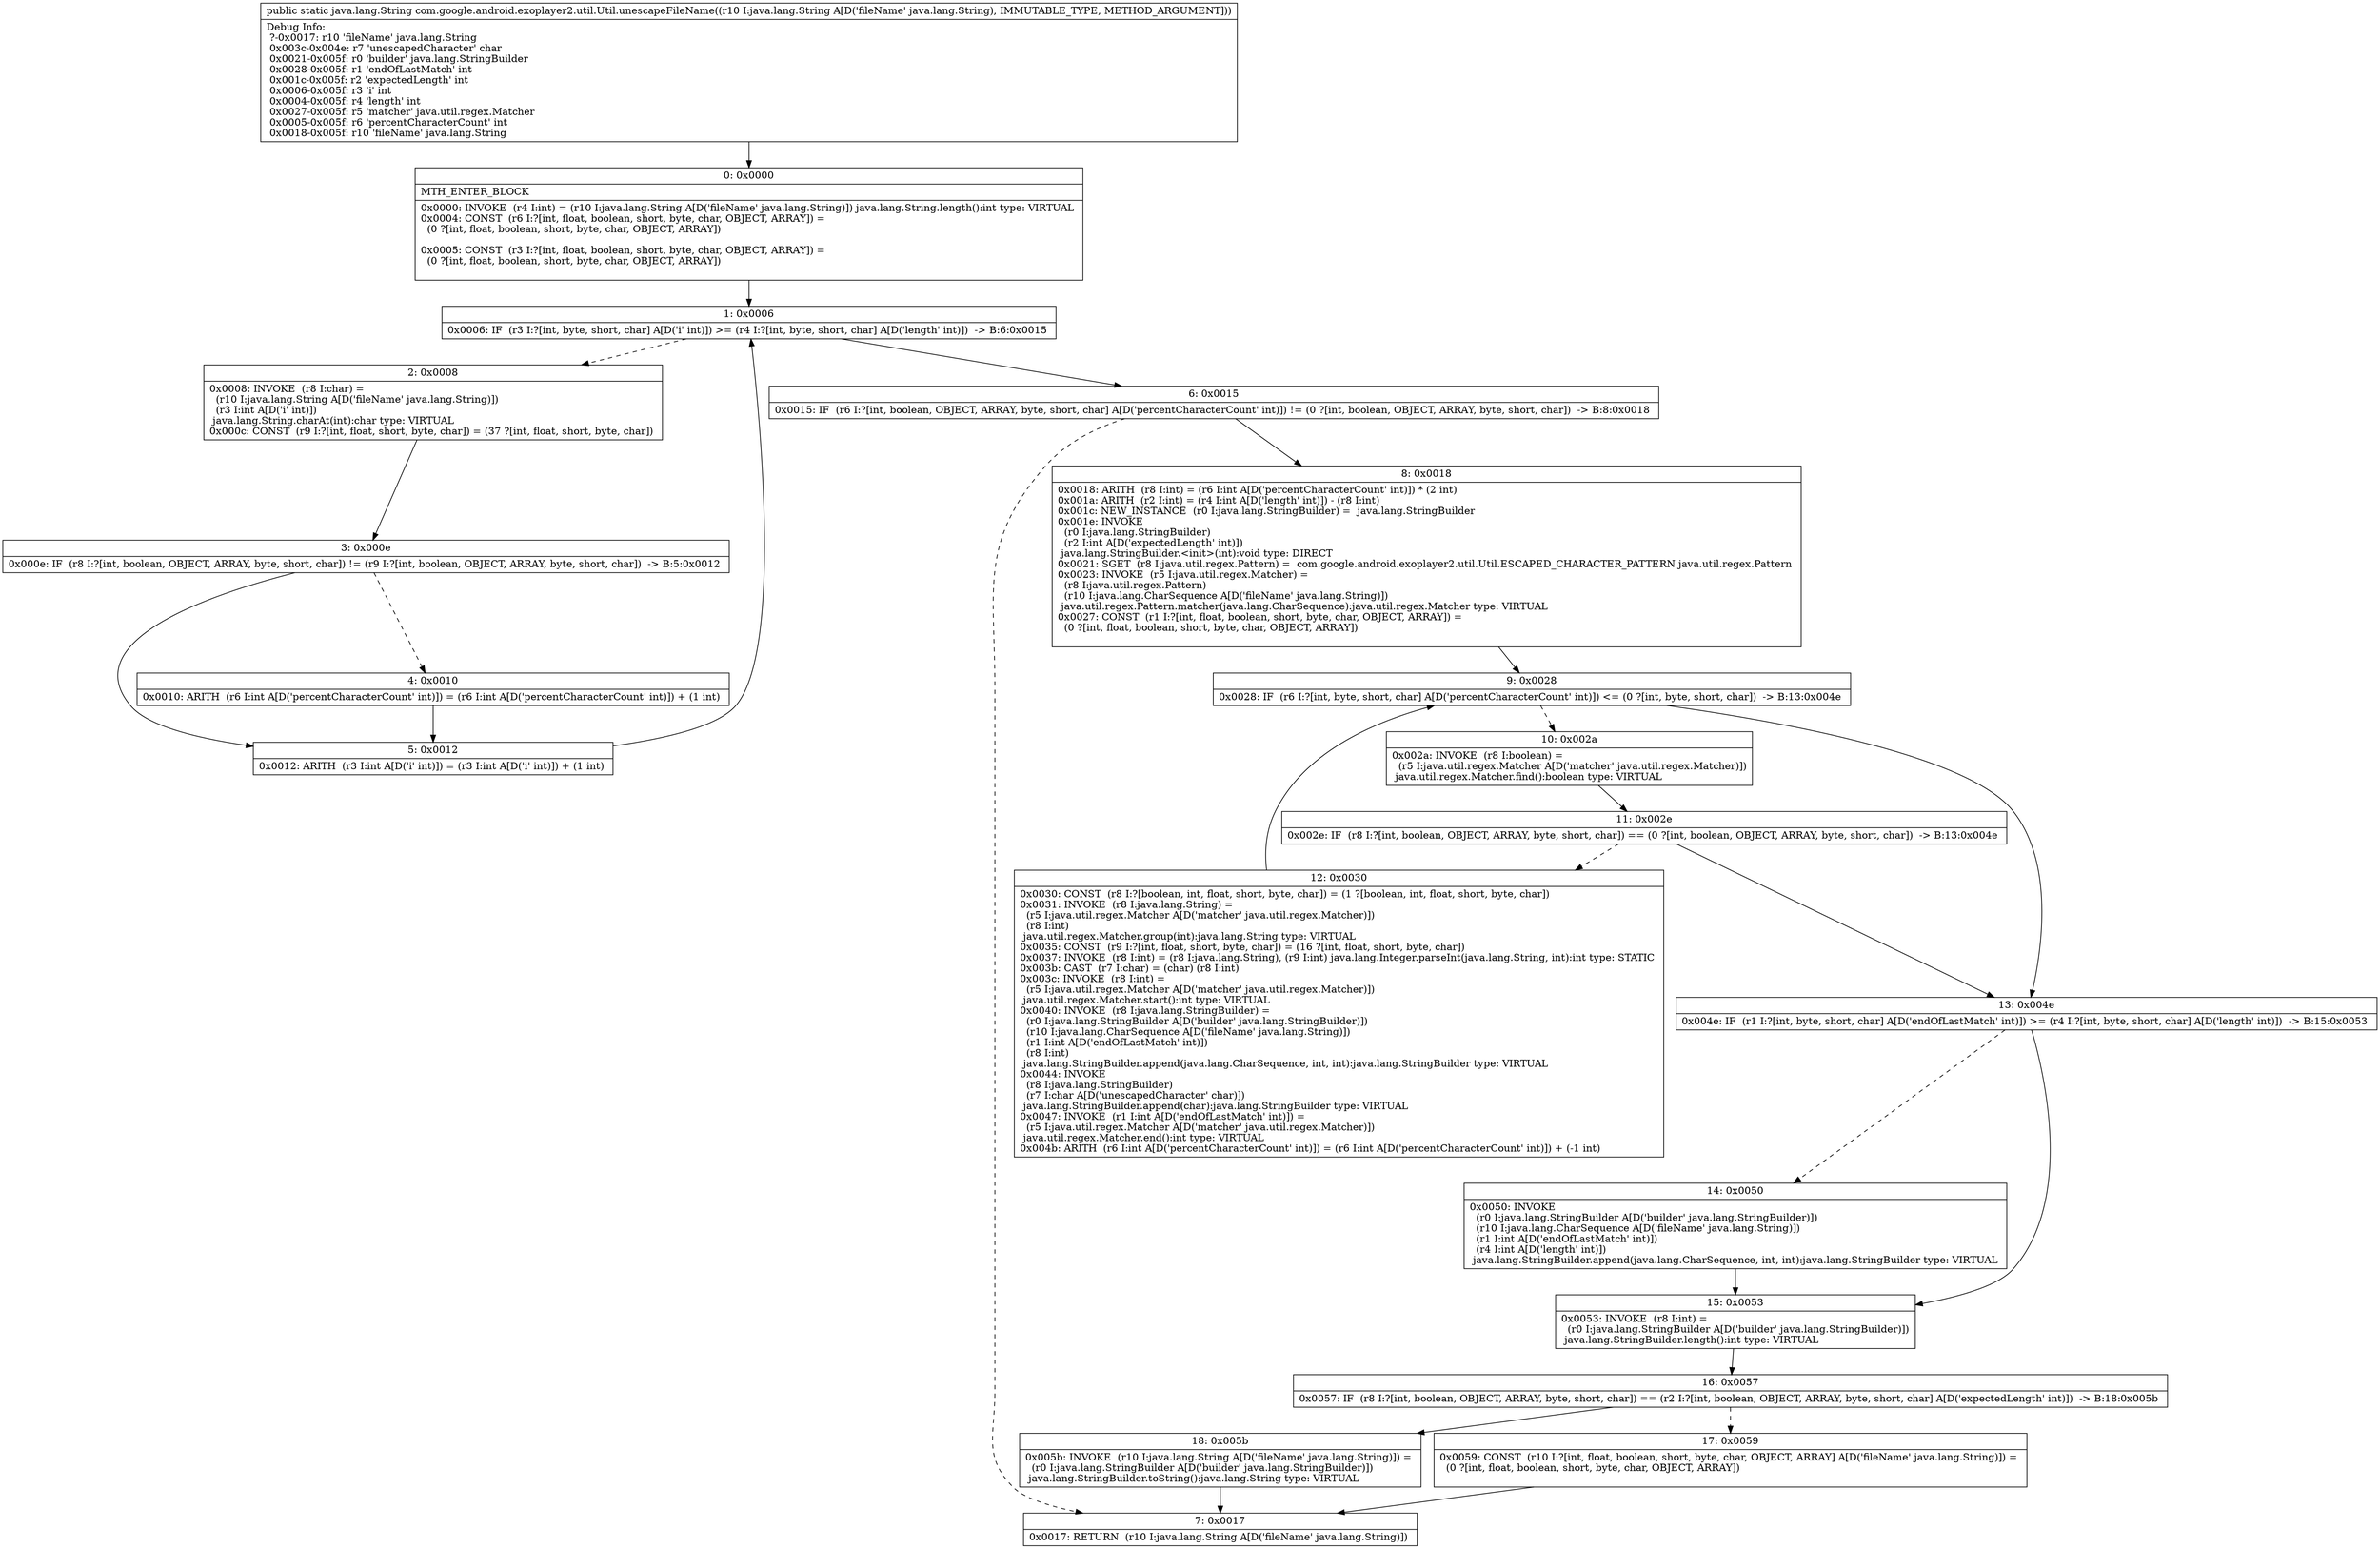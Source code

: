 digraph "CFG forcom.google.android.exoplayer2.util.Util.unescapeFileName(Ljava\/lang\/String;)Ljava\/lang\/String;" {
Node_0 [shape=record,label="{0\:\ 0x0000|MTH_ENTER_BLOCK\l|0x0000: INVOKE  (r4 I:int) = (r10 I:java.lang.String A[D('fileName' java.lang.String)]) java.lang.String.length():int type: VIRTUAL \l0x0004: CONST  (r6 I:?[int, float, boolean, short, byte, char, OBJECT, ARRAY]) = \l  (0 ?[int, float, boolean, short, byte, char, OBJECT, ARRAY])\l \l0x0005: CONST  (r3 I:?[int, float, boolean, short, byte, char, OBJECT, ARRAY]) = \l  (0 ?[int, float, boolean, short, byte, char, OBJECT, ARRAY])\l \l}"];
Node_1 [shape=record,label="{1\:\ 0x0006|0x0006: IF  (r3 I:?[int, byte, short, char] A[D('i' int)]) \>= (r4 I:?[int, byte, short, char] A[D('length' int)])  \-\> B:6:0x0015 \l}"];
Node_2 [shape=record,label="{2\:\ 0x0008|0x0008: INVOKE  (r8 I:char) = \l  (r10 I:java.lang.String A[D('fileName' java.lang.String)])\l  (r3 I:int A[D('i' int)])\l java.lang.String.charAt(int):char type: VIRTUAL \l0x000c: CONST  (r9 I:?[int, float, short, byte, char]) = (37 ?[int, float, short, byte, char]) \l}"];
Node_3 [shape=record,label="{3\:\ 0x000e|0x000e: IF  (r8 I:?[int, boolean, OBJECT, ARRAY, byte, short, char]) != (r9 I:?[int, boolean, OBJECT, ARRAY, byte, short, char])  \-\> B:5:0x0012 \l}"];
Node_4 [shape=record,label="{4\:\ 0x0010|0x0010: ARITH  (r6 I:int A[D('percentCharacterCount' int)]) = (r6 I:int A[D('percentCharacterCount' int)]) + (1 int) \l}"];
Node_5 [shape=record,label="{5\:\ 0x0012|0x0012: ARITH  (r3 I:int A[D('i' int)]) = (r3 I:int A[D('i' int)]) + (1 int) \l}"];
Node_6 [shape=record,label="{6\:\ 0x0015|0x0015: IF  (r6 I:?[int, boolean, OBJECT, ARRAY, byte, short, char] A[D('percentCharacterCount' int)]) != (0 ?[int, boolean, OBJECT, ARRAY, byte, short, char])  \-\> B:8:0x0018 \l}"];
Node_7 [shape=record,label="{7\:\ 0x0017|0x0017: RETURN  (r10 I:java.lang.String A[D('fileName' java.lang.String)]) \l}"];
Node_8 [shape=record,label="{8\:\ 0x0018|0x0018: ARITH  (r8 I:int) = (r6 I:int A[D('percentCharacterCount' int)]) * (2 int) \l0x001a: ARITH  (r2 I:int) = (r4 I:int A[D('length' int)]) \- (r8 I:int) \l0x001c: NEW_INSTANCE  (r0 I:java.lang.StringBuilder) =  java.lang.StringBuilder \l0x001e: INVOKE  \l  (r0 I:java.lang.StringBuilder)\l  (r2 I:int A[D('expectedLength' int)])\l java.lang.StringBuilder.\<init\>(int):void type: DIRECT \l0x0021: SGET  (r8 I:java.util.regex.Pattern) =  com.google.android.exoplayer2.util.Util.ESCAPED_CHARACTER_PATTERN java.util.regex.Pattern \l0x0023: INVOKE  (r5 I:java.util.regex.Matcher) = \l  (r8 I:java.util.regex.Pattern)\l  (r10 I:java.lang.CharSequence A[D('fileName' java.lang.String)])\l java.util.regex.Pattern.matcher(java.lang.CharSequence):java.util.regex.Matcher type: VIRTUAL \l0x0027: CONST  (r1 I:?[int, float, boolean, short, byte, char, OBJECT, ARRAY]) = \l  (0 ?[int, float, boolean, short, byte, char, OBJECT, ARRAY])\l \l}"];
Node_9 [shape=record,label="{9\:\ 0x0028|0x0028: IF  (r6 I:?[int, byte, short, char] A[D('percentCharacterCount' int)]) \<= (0 ?[int, byte, short, char])  \-\> B:13:0x004e \l}"];
Node_10 [shape=record,label="{10\:\ 0x002a|0x002a: INVOKE  (r8 I:boolean) = \l  (r5 I:java.util.regex.Matcher A[D('matcher' java.util.regex.Matcher)])\l java.util.regex.Matcher.find():boolean type: VIRTUAL \l}"];
Node_11 [shape=record,label="{11\:\ 0x002e|0x002e: IF  (r8 I:?[int, boolean, OBJECT, ARRAY, byte, short, char]) == (0 ?[int, boolean, OBJECT, ARRAY, byte, short, char])  \-\> B:13:0x004e \l}"];
Node_12 [shape=record,label="{12\:\ 0x0030|0x0030: CONST  (r8 I:?[boolean, int, float, short, byte, char]) = (1 ?[boolean, int, float, short, byte, char]) \l0x0031: INVOKE  (r8 I:java.lang.String) = \l  (r5 I:java.util.regex.Matcher A[D('matcher' java.util.regex.Matcher)])\l  (r8 I:int)\l java.util.regex.Matcher.group(int):java.lang.String type: VIRTUAL \l0x0035: CONST  (r9 I:?[int, float, short, byte, char]) = (16 ?[int, float, short, byte, char]) \l0x0037: INVOKE  (r8 I:int) = (r8 I:java.lang.String), (r9 I:int) java.lang.Integer.parseInt(java.lang.String, int):int type: STATIC \l0x003b: CAST  (r7 I:char) = (char) (r8 I:int) \l0x003c: INVOKE  (r8 I:int) = \l  (r5 I:java.util.regex.Matcher A[D('matcher' java.util.regex.Matcher)])\l java.util.regex.Matcher.start():int type: VIRTUAL \l0x0040: INVOKE  (r8 I:java.lang.StringBuilder) = \l  (r0 I:java.lang.StringBuilder A[D('builder' java.lang.StringBuilder)])\l  (r10 I:java.lang.CharSequence A[D('fileName' java.lang.String)])\l  (r1 I:int A[D('endOfLastMatch' int)])\l  (r8 I:int)\l java.lang.StringBuilder.append(java.lang.CharSequence, int, int):java.lang.StringBuilder type: VIRTUAL \l0x0044: INVOKE  \l  (r8 I:java.lang.StringBuilder)\l  (r7 I:char A[D('unescapedCharacter' char)])\l java.lang.StringBuilder.append(char):java.lang.StringBuilder type: VIRTUAL \l0x0047: INVOKE  (r1 I:int A[D('endOfLastMatch' int)]) = \l  (r5 I:java.util.regex.Matcher A[D('matcher' java.util.regex.Matcher)])\l java.util.regex.Matcher.end():int type: VIRTUAL \l0x004b: ARITH  (r6 I:int A[D('percentCharacterCount' int)]) = (r6 I:int A[D('percentCharacterCount' int)]) + (\-1 int) \l}"];
Node_13 [shape=record,label="{13\:\ 0x004e|0x004e: IF  (r1 I:?[int, byte, short, char] A[D('endOfLastMatch' int)]) \>= (r4 I:?[int, byte, short, char] A[D('length' int)])  \-\> B:15:0x0053 \l}"];
Node_14 [shape=record,label="{14\:\ 0x0050|0x0050: INVOKE  \l  (r0 I:java.lang.StringBuilder A[D('builder' java.lang.StringBuilder)])\l  (r10 I:java.lang.CharSequence A[D('fileName' java.lang.String)])\l  (r1 I:int A[D('endOfLastMatch' int)])\l  (r4 I:int A[D('length' int)])\l java.lang.StringBuilder.append(java.lang.CharSequence, int, int):java.lang.StringBuilder type: VIRTUAL \l}"];
Node_15 [shape=record,label="{15\:\ 0x0053|0x0053: INVOKE  (r8 I:int) = \l  (r0 I:java.lang.StringBuilder A[D('builder' java.lang.StringBuilder)])\l java.lang.StringBuilder.length():int type: VIRTUAL \l}"];
Node_16 [shape=record,label="{16\:\ 0x0057|0x0057: IF  (r8 I:?[int, boolean, OBJECT, ARRAY, byte, short, char]) == (r2 I:?[int, boolean, OBJECT, ARRAY, byte, short, char] A[D('expectedLength' int)])  \-\> B:18:0x005b \l}"];
Node_17 [shape=record,label="{17\:\ 0x0059|0x0059: CONST  (r10 I:?[int, float, boolean, short, byte, char, OBJECT, ARRAY] A[D('fileName' java.lang.String)]) = \l  (0 ?[int, float, boolean, short, byte, char, OBJECT, ARRAY])\l \l}"];
Node_18 [shape=record,label="{18\:\ 0x005b|0x005b: INVOKE  (r10 I:java.lang.String A[D('fileName' java.lang.String)]) = \l  (r0 I:java.lang.StringBuilder A[D('builder' java.lang.StringBuilder)])\l java.lang.StringBuilder.toString():java.lang.String type: VIRTUAL \l}"];
MethodNode[shape=record,label="{public static java.lang.String com.google.android.exoplayer2.util.Util.unescapeFileName((r10 I:java.lang.String A[D('fileName' java.lang.String), IMMUTABLE_TYPE, METHOD_ARGUMENT]))  | Debug Info:\l  ?\-0x0017: r10 'fileName' java.lang.String\l  0x003c\-0x004e: r7 'unescapedCharacter' char\l  0x0021\-0x005f: r0 'builder' java.lang.StringBuilder\l  0x0028\-0x005f: r1 'endOfLastMatch' int\l  0x001c\-0x005f: r2 'expectedLength' int\l  0x0006\-0x005f: r3 'i' int\l  0x0004\-0x005f: r4 'length' int\l  0x0027\-0x005f: r5 'matcher' java.util.regex.Matcher\l  0x0005\-0x005f: r6 'percentCharacterCount' int\l  0x0018\-0x005f: r10 'fileName' java.lang.String\l}"];
MethodNode -> Node_0;
Node_0 -> Node_1;
Node_1 -> Node_2[style=dashed];
Node_1 -> Node_6;
Node_2 -> Node_3;
Node_3 -> Node_4[style=dashed];
Node_3 -> Node_5;
Node_4 -> Node_5;
Node_5 -> Node_1;
Node_6 -> Node_7[style=dashed];
Node_6 -> Node_8;
Node_8 -> Node_9;
Node_9 -> Node_10[style=dashed];
Node_9 -> Node_13;
Node_10 -> Node_11;
Node_11 -> Node_12[style=dashed];
Node_11 -> Node_13;
Node_12 -> Node_9;
Node_13 -> Node_14[style=dashed];
Node_13 -> Node_15;
Node_14 -> Node_15;
Node_15 -> Node_16;
Node_16 -> Node_17[style=dashed];
Node_16 -> Node_18;
Node_17 -> Node_7;
Node_18 -> Node_7;
}

